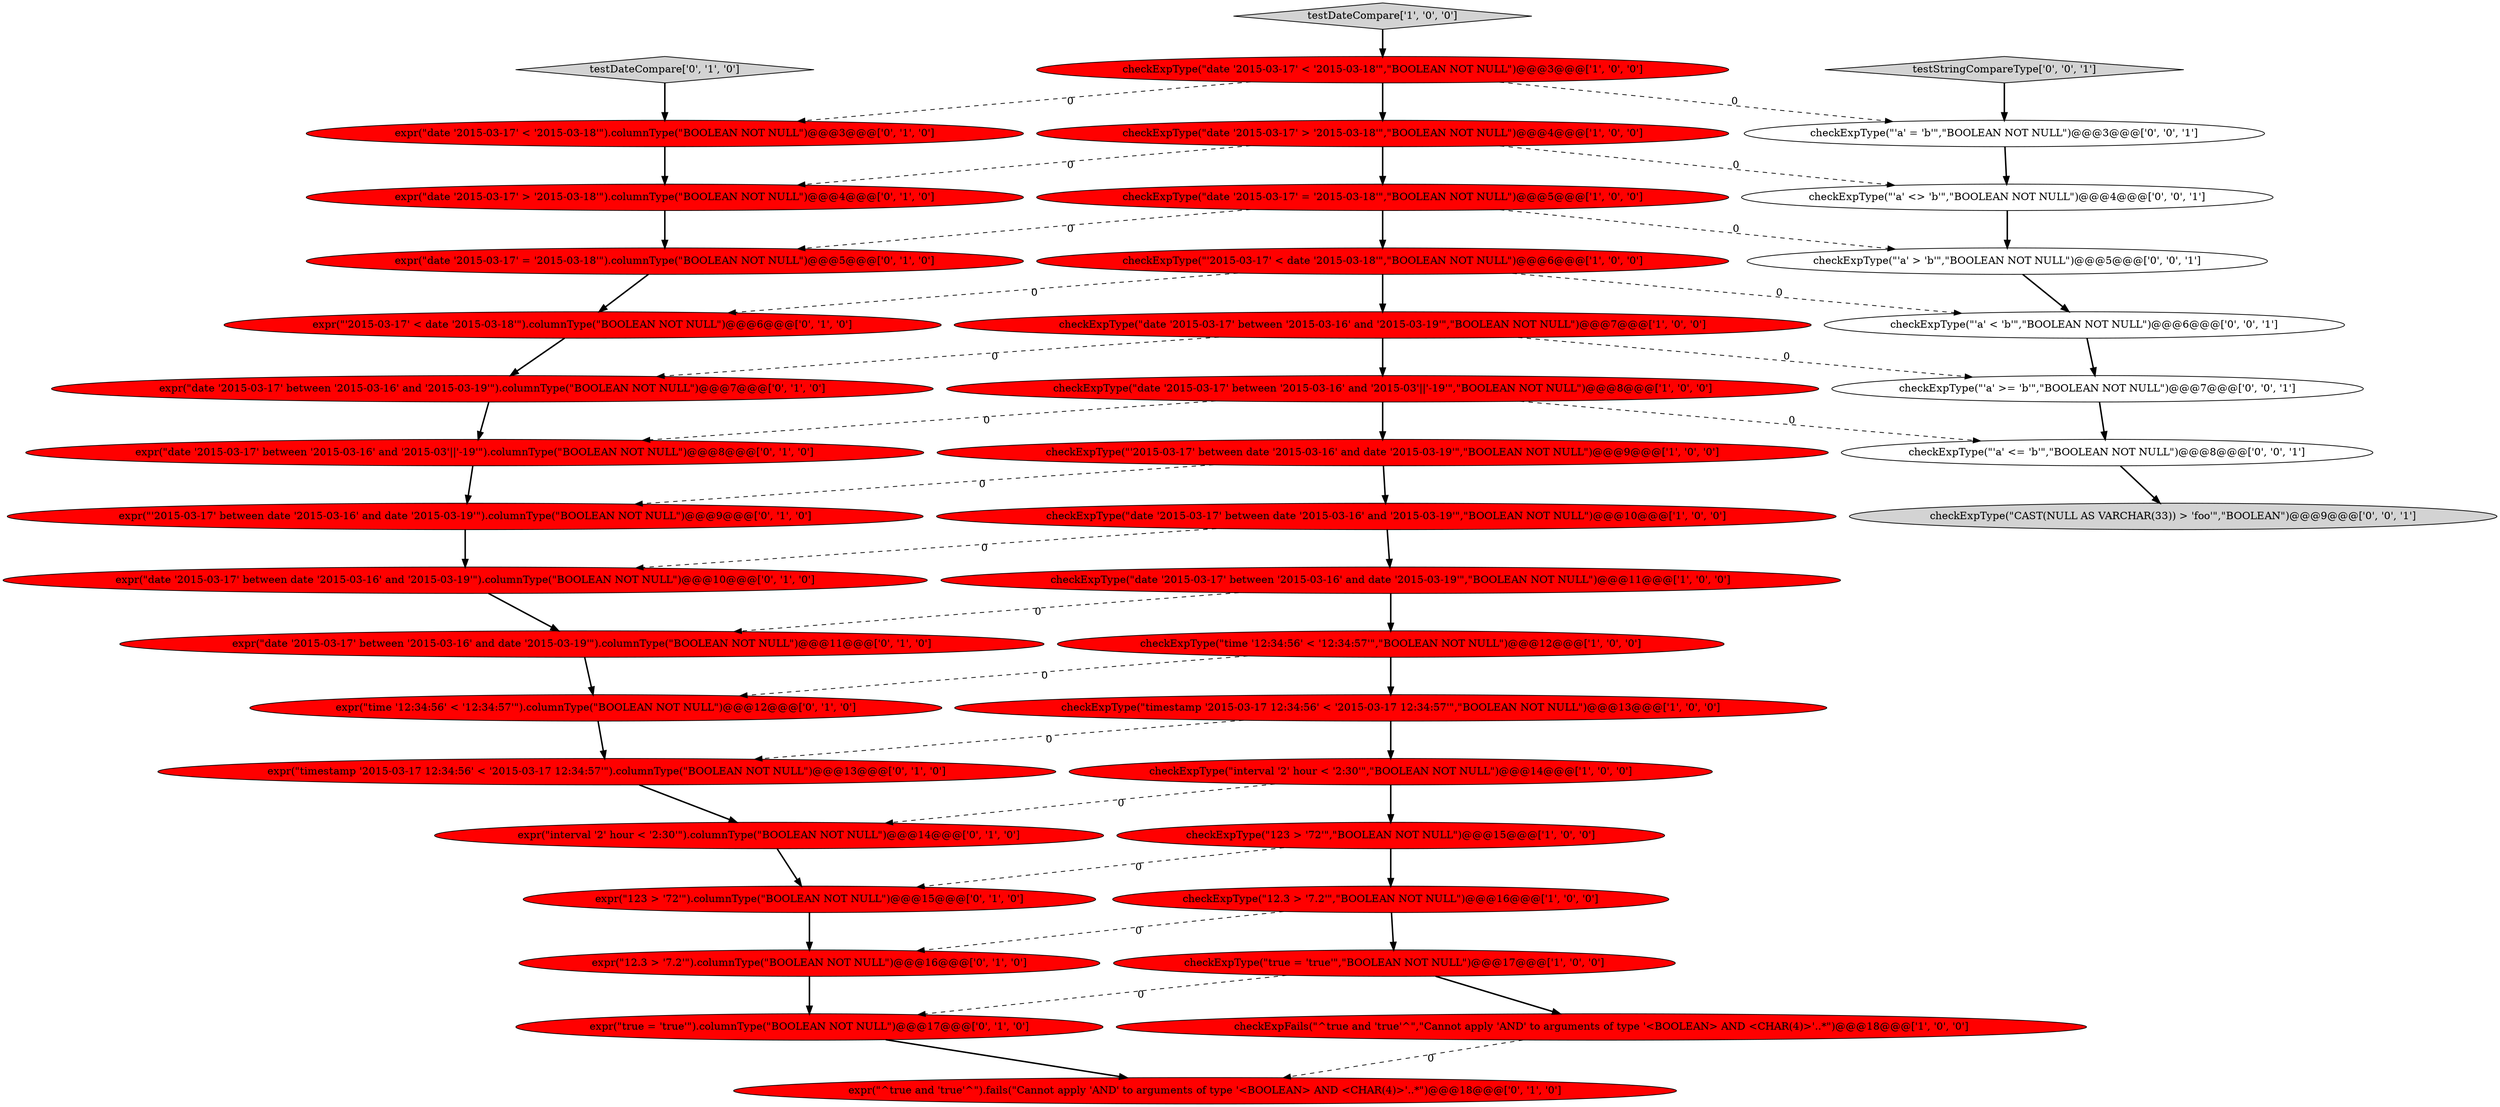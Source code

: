 digraph {
23 [style = filled, label = "expr(\"timestamp '2015-03-17 12:34:56' < '2015-03-17 12:34:57'\").columnType(\"BOOLEAN NOT NULL\")@@@13@@@['0', '1', '0']", fillcolor = red, shape = ellipse image = "AAA1AAABBB2BBB"];
32 [style = filled, label = "expr(\"interval '2' hour < '2:30'\").columnType(\"BOOLEAN NOT NULL\")@@@14@@@['0', '1', '0']", fillcolor = red, shape = ellipse image = "AAA1AAABBB2BBB"];
35 [style = filled, label = "checkExpType(\"'a' <> 'b'\",\"BOOLEAN NOT NULL\")@@@4@@@['0', '0', '1']", fillcolor = white, shape = ellipse image = "AAA0AAABBB3BBB"];
8 [style = filled, label = "checkExpType(\"interval '2' hour < '2:30'\",\"BOOLEAN NOT NULL\")@@@14@@@['1', '0', '0']", fillcolor = red, shape = ellipse image = "AAA1AAABBB1BBB"];
37 [style = filled, label = "checkExpType(\"'a' = 'b'\",\"BOOLEAN NOT NULL\")@@@3@@@['0', '0', '1']", fillcolor = white, shape = ellipse image = "AAA0AAABBB3BBB"];
2 [style = filled, label = "checkExpType(\"date '2015-03-17' < '2015-03-18'\",\"BOOLEAN NOT NULL\")@@@3@@@['1', '0', '0']", fillcolor = red, shape = ellipse image = "AAA1AAABBB1BBB"];
31 [style = filled, label = "expr(\"'2015-03-17' < date '2015-03-18'\").columnType(\"BOOLEAN NOT NULL\")@@@6@@@['0', '1', '0']", fillcolor = red, shape = ellipse image = "AAA1AAABBB2BBB"];
3 [style = filled, label = "checkExpType(\"date '2015-03-17' > '2015-03-18'\",\"BOOLEAN NOT NULL\")@@@4@@@['1', '0', '0']", fillcolor = red, shape = ellipse image = "AAA1AAABBB1BBB"];
14 [style = filled, label = "checkExpFails(\"^true and 'true'^\",\"Cannot apply 'AND' to arguments of type '<BOOLEAN> AND <CHAR\(4\)>'\..*\")@@@18@@@['1', '0', '0']", fillcolor = red, shape = ellipse image = "AAA1AAABBB1BBB"];
18 [style = filled, label = "expr(\"date '2015-03-17' between '2015-03-16' and '2015-03-19'\").columnType(\"BOOLEAN NOT NULL\")@@@7@@@['0', '1', '0']", fillcolor = red, shape = ellipse image = "AAA1AAABBB2BBB"];
28 [style = filled, label = "expr(\"time '12:34:56' < '12:34:57'\").columnType(\"BOOLEAN NOT NULL\")@@@12@@@['0', '1', '0']", fillcolor = red, shape = ellipse image = "AAA1AAABBB2BBB"];
1 [style = filled, label = "checkExpType(\"'2015-03-17' between date '2015-03-16' and date '2015-03-19'\",\"BOOLEAN NOT NULL\")@@@9@@@['1', '0', '0']", fillcolor = red, shape = ellipse image = "AAA1AAABBB1BBB"];
19 [style = filled, label = "expr(\"date '2015-03-17' between '2015-03-16' and '2015-03'||'-19'\").columnType(\"BOOLEAN NOT NULL\")@@@8@@@['0', '1', '0']", fillcolor = red, shape = ellipse image = "AAA1AAABBB2BBB"];
7 [style = filled, label = "checkExpType(\"date '2015-03-17' = '2015-03-18'\",\"BOOLEAN NOT NULL\")@@@5@@@['1', '0', '0']", fillcolor = red, shape = ellipse image = "AAA1AAABBB1BBB"];
0 [style = filled, label = "checkExpType(\"'2015-03-17' < date '2015-03-18'\",\"BOOLEAN NOT NULL\")@@@6@@@['1', '0', '0']", fillcolor = red, shape = ellipse image = "AAA1AAABBB1BBB"];
38 [style = filled, label = "checkExpType(\"'a' > 'b'\",\"BOOLEAN NOT NULL\")@@@5@@@['0', '0', '1']", fillcolor = white, shape = ellipse image = "AAA0AAABBB3BBB"];
9 [style = filled, label = "checkExpType(\"123 > '72'\",\"BOOLEAN NOT NULL\")@@@15@@@['1', '0', '0']", fillcolor = red, shape = ellipse image = "AAA1AAABBB1BBB"];
21 [style = filled, label = "expr(\"date '2015-03-17' < '2015-03-18'\").columnType(\"BOOLEAN NOT NULL\")@@@3@@@['0', '1', '0']", fillcolor = red, shape = ellipse image = "AAA1AAABBB2BBB"];
6 [style = filled, label = "checkExpType(\"12.3 > '7.2'\",\"BOOLEAN NOT NULL\")@@@16@@@['1', '0', '0']", fillcolor = red, shape = ellipse image = "AAA1AAABBB1BBB"];
13 [style = filled, label = "checkExpType(\"date '2015-03-17' between '2015-03-16' and '2015-03-19'\",\"BOOLEAN NOT NULL\")@@@7@@@['1', '0', '0']", fillcolor = red, shape = ellipse image = "AAA1AAABBB1BBB"];
20 [style = filled, label = "expr(\"date '2015-03-17' between date '2015-03-16' and '2015-03-19'\").columnType(\"BOOLEAN NOT NULL\")@@@10@@@['0', '1', '0']", fillcolor = red, shape = ellipse image = "AAA1AAABBB2BBB"];
16 [style = filled, label = "checkExpType(\"true = 'true'\",\"BOOLEAN NOT NULL\")@@@17@@@['1', '0', '0']", fillcolor = red, shape = ellipse image = "AAA1AAABBB1BBB"];
41 [style = filled, label = "checkExpType(\"'a' <= 'b'\",\"BOOLEAN NOT NULL\")@@@8@@@['0', '0', '1']", fillcolor = white, shape = ellipse image = "AAA0AAABBB3BBB"];
26 [style = filled, label = "expr(\"^true and 'true'^\").fails(\"Cannot apply 'AND' to arguments of type '<BOOLEAN> AND <CHAR\(4\)>'\..*\")@@@18@@@['0', '1', '0']", fillcolor = red, shape = ellipse image = "AAA1AAABBB2BBB"];
24 [style = filled, label = "expr(\"date '2015-03-17' between '2015-03-16' and date '2015-03-19'\").columnType(\"BOOLEAN NOT NULL\")@@@11@@@['0', '1', '0']", fillcolor = red, shape = ellipse image = "AAA1AAABBB2BBB"];
5 [style = filled, label = "checkExpType(\"timestamp '2015-03-17 12:34:56' < '2015-03-17 12:34:57'\",\"BOOLEAN NOT NULL\")@@@13@@@['1', '0', '0']", fillcolor = red, shape = ellipse image = "AAA1AAABBB1BBB"];
17 [style = filled, label = "expr(\"'2015-03-17' between date '2015-03-16' and date '2015-03-19'\").columnType(\"BOOLEAN NOT NULL\")@@@9@@@['0', '1', '0']", fillcolor = red, shape = ellipse image = "AAA1AAABBB2BBB"];
15 [style = filled, label = "checkExpType(\"date '2015-03-17' between '2015-03-16' and '2015-03'||'-19'\",\"BOOLEAN NOT NULL\")@@@8@@@['1', '0', '0']", fillcolor = red, shape = ellipse image = "AAA1AAABBB1BBB"];
4 [style = filled, label = "checkExpType(\"date '2015-03-17' between date '2015-03-16' and '2015-03-19'\",\"BOOLEAN NOT NULL\")@@@10@@@['1', '0', '0']", fillcolor = red, shape = ellipse image = "AAA1AAABBB1BBB"];
29 [style = filled, label = "expr(\"12.3 > '7.2'\").columnType(\"BOOLEAN NOT NULL\")@@@16@@@['0', '1', '0']", fillcolor = red, shape = ellipse image = "AAA1AAABBB2BBB"];
12 [style = filled, label = "testDateCompare['1', '0', '0']", fillcolor = lightgray, shape = diamond image = "AAA0AAABBB1BBB"];
22 [style = filled, label = "expr(\"date '2015-03-17' > '2015-03-18'\").columnType(\"BOOLEAN NOT NULL\")@@@4@@@['0', '1', '0']", fillcolor = red, shape = ellipse image = "AAA1AAABBB2BBB"];
34 [style = filled, label = "testStringCompareType['0', '0', '1']", fillcolor = lightgray, shape = diamond image = "AAA0AAABBB3BBB"];
36 [style = filled, label = "checkExpType(\"'a' < 'b'\",\"BOOLEAN NOT NULL\")@@@6@@@['0', '0', '1']", fillcolor = white, shape = ellipse image = "AAA0AAABBB3BBB"];
11 [style = filled, label = "checkExpType(\"time '12:34:56' < '12:34:57'\",\"BOOLEAN NOT NULL\")@@@12@@@['1', '0', '0']", fillcolor = red, shape = ellipse image = "AAA1AAABBB1BBB"];
40 [style = filled, label = "checkExpType(\"'a' >= 'b'\",\"BOOLEAN NOT NULL\")@@@7@@@['0', '0', '1']", fillcolor = white, shape = ellipse image = "AAA0AAABBB3BBB"];
39 [style = filled, label = "checkExpType(\"CAST(NULL AS VARCHAR(33)) > 'foo'\",\"BOOLEAN\")@@@9@@@['0', '0', '1']", fillcolor = lightgray, shape = ellipse image = "AAA0AAABBB3BBB"];
30 [style = filled, label = "expr(\"date '2015-03-17' = '2015-03-18'\").columnType(\"BOOLEAN NOT NULL\")@@@5@@@['0', '1', '0']", fillcolor = red, shape = ellipse image = "AAA1AAABBB2BBB"];
33 [style = filled, label = "expr(\"true = 'true'\").columnType(\"BOOLEAN NOT NULL\")@@@17@@@['0', '1', '0']", fillcolor = red, shape = ellipse image = "AAA1AAABBB2BBB"];
10 [style = filled, label = "checkExpType(\"date '2015-03-17' between '2015-03-16' and date '2015-03-19'\",\"BOOLEAN NOT NULL\")@@@11@@@['1', '0', '0']", fillcolor = red, shape = ellipse image = "AAA1AAABBB1BBB"];
25 [style = filled, label = "testDateCompare['0', '1', '0']", fillcolor = lightgray, shape = diamond image = "AAA0AAABBB2BBB"];
27 [style = filled, label = "expr(\"123 > '72'\").columnType(\"BOOLEAN NOT NULL\")@@@15@@@['0', '1', '0']", fillcolor = red, shape = ellipse image = "AAA1AAABBB2BBB"];
4->10 [style = bold, label=""];
24->28 [style = bold, label=""];
5->8 [style = bold, label=""];
1->4 [style = bold, label=""];
36->40 [style = bold, label=""];
3->35 [style = dashed, label="0"];
0->13 [style = bold, label=""];
5->23 [style = dashed, label="0"];
2->3 [style = bold, label=""];
18->19 [style = bold, label=""];
8->32 [style = dashed, label="0"];
23->32 [style = bold, label=""];
9->27 [style = dashed, label="0"];
31->18 [style = bold, label=""];
32->27 [style = bold, label=""];
7->0 [style = bold, label=""];
38->36 [style = bold, label=""];
3->22 [style = dashed, label="0"];
19->17 [style = bold, label=""];
15->19 [style = dashed, label="0"];
13->40 [style = dashed, label="0"];
15->41 [style = dashed, label="0"];
22->30 [style = bold, label=""];
14->26 [style = dashed, label="0"];
9->6 [style = bold, label=""];
33->26 [style = bold, label=""];
11->28 [style = dashed, label="0"];
11->5 [style = bold, label=""];
12->2 [style = bold, label=""];
29->33 [style = bold, label=""];
1->17 [style = dashed, label="0"];
6->29 [style = dashed, label="0"];
34->37 [style = bold, label=""];
3->7 [style = bold, label=""];
2->21 [style = dashed, label="0"];
21->22 [style = bold, label=""];
6->16 [style = bold, label=""];
30->31 [style = bold, label=""];
15->1 [style = bold, label=""];
28->23 [style = bold, label=""];
4->20 [style = dashed, label="0"];
7->30 [style = dashed, label="0"];
2->37 [style = dashed, label="0"];
7->38 [style = dashed, label="0"];
40->41 [style = bold, label=""];
0->31 [style = dashed, label="0"];
8->9 [style = bold, label=""];
16->14 [style = bold, label=""];
13->15 [style = bold, label=""];
35->38 [style = bold, label=""];
37->35 [style = bold, label=""];
27->29 [style = bold, label=""];
41->39 [style = bold, label=""];
13->18 [style = dashed, label="0"];
20->24 [style = bold, label=""];
16->33 [style = dashed, label="0"];
0->36 [style = dashed, label="0"];
10->24 [style = dashed, label="0"];
25->21 [style = bold, label=""];
17->20 [style = bold, label=""];
10->11 [style = bold, label=""];
}
